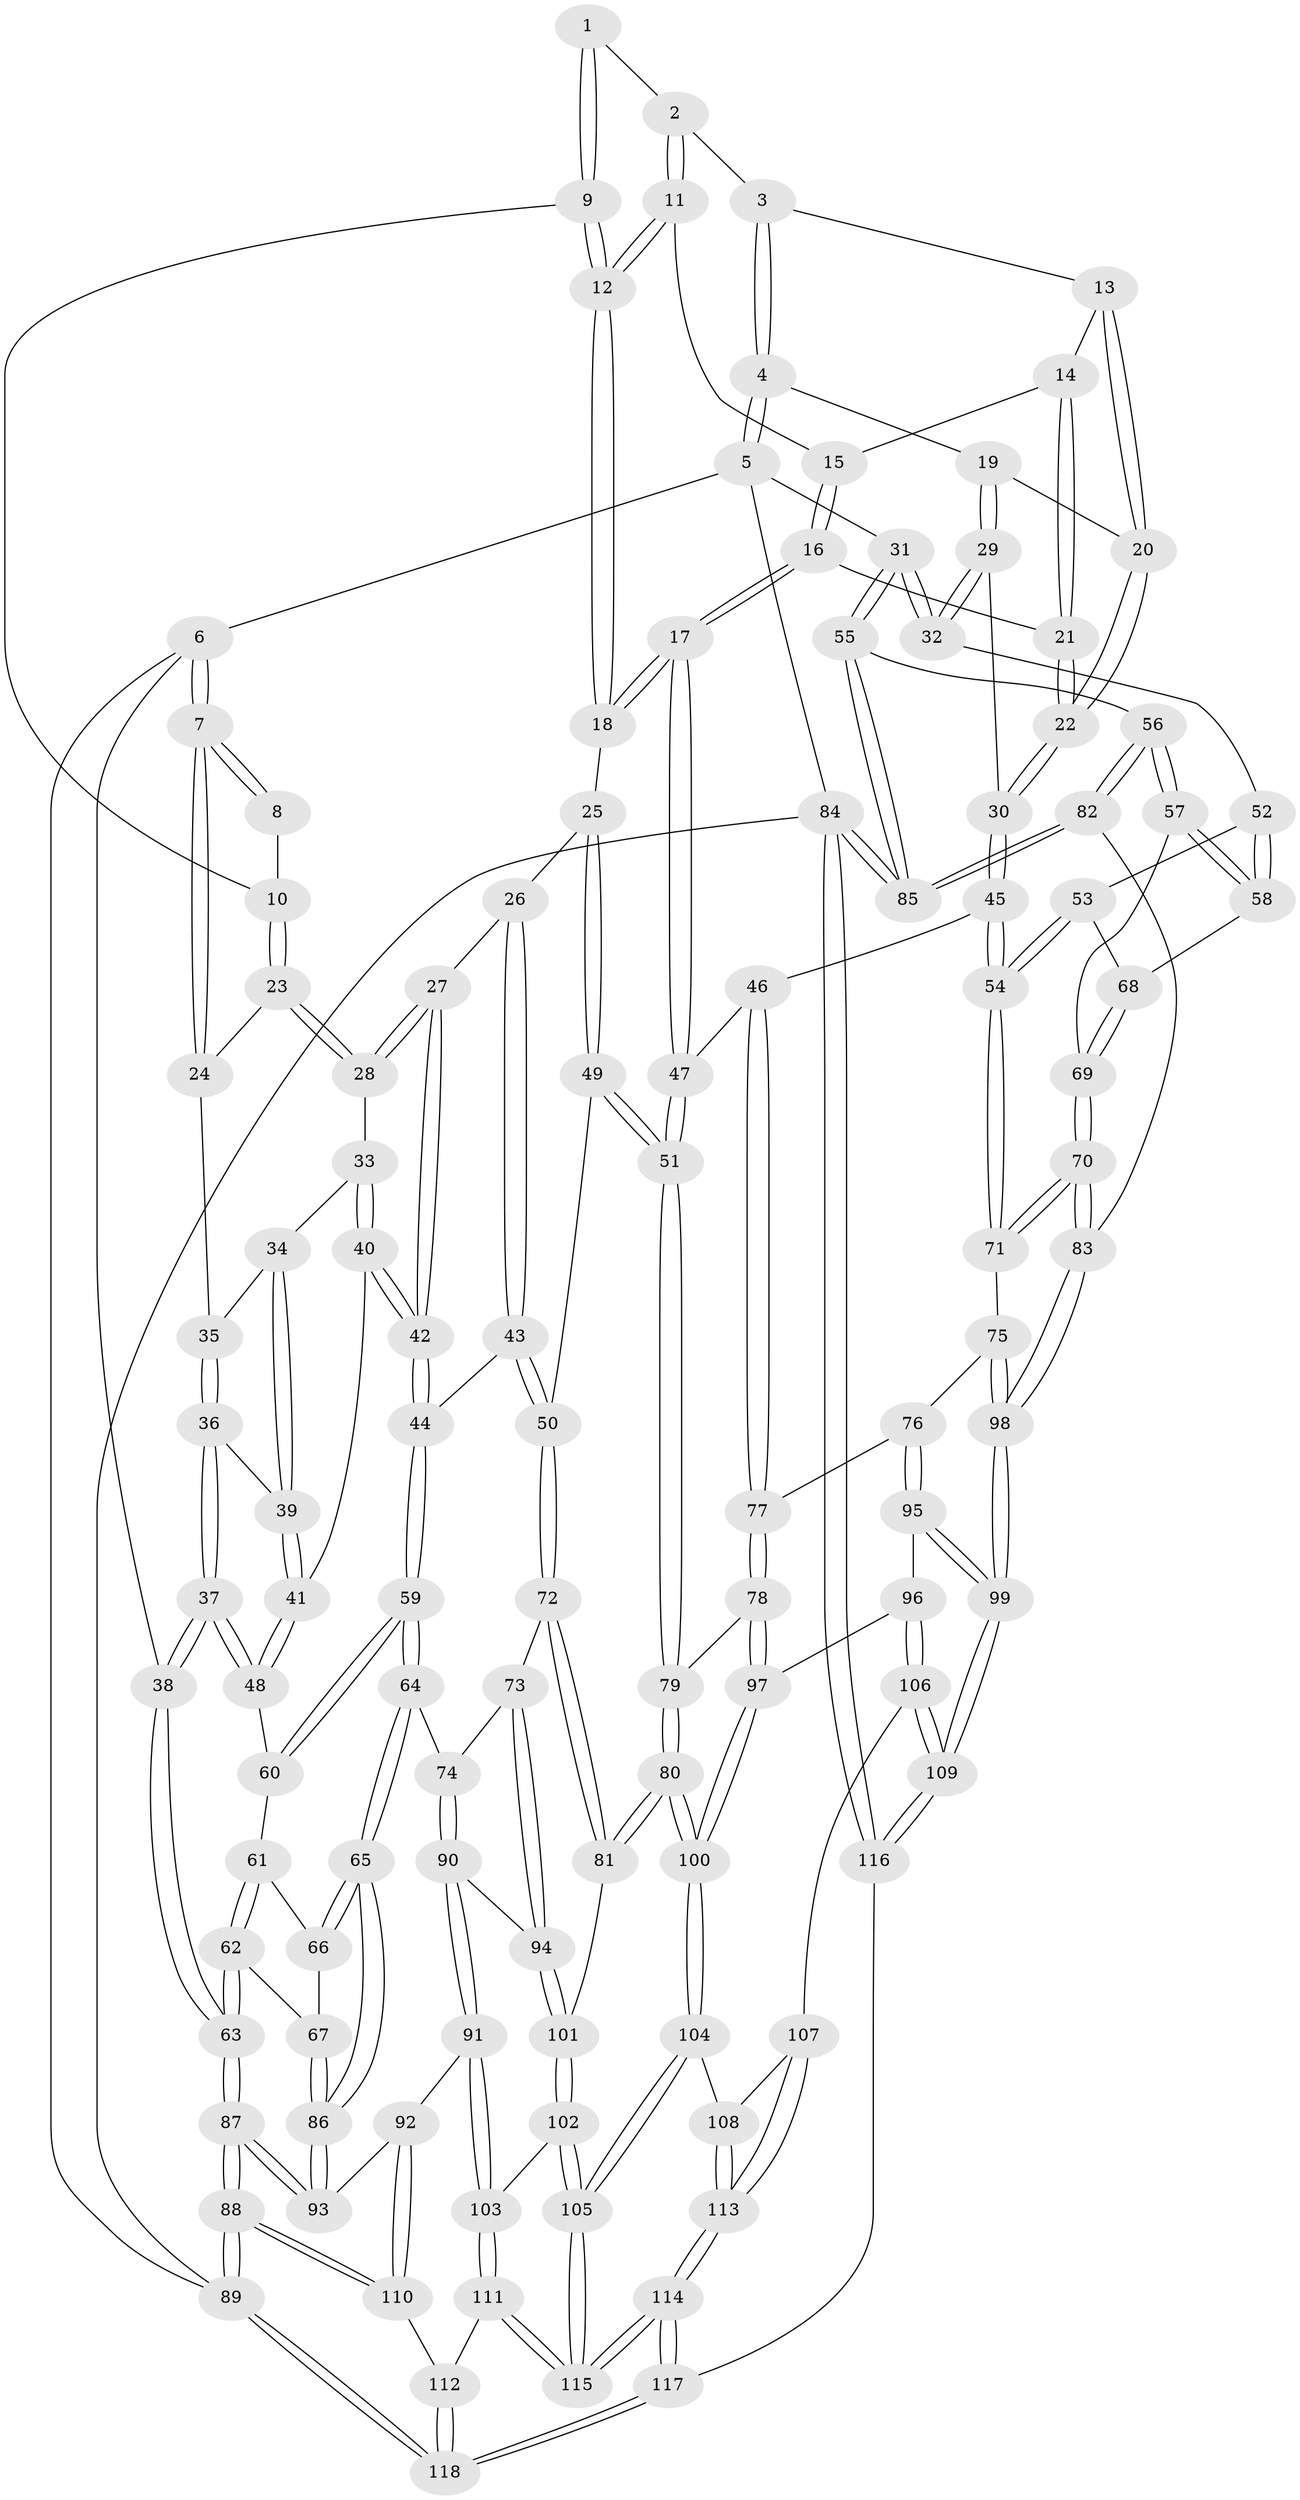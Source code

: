 // coarse degree distribution, {3: 0.4166666666666667, 4: 0.4583333333333333, 5: 0.125}
// Generated by graph-tools (version 1.1) at 2025/38/03/04/25 23:38:30]
// undirected, 118 vertices, 292 edges
graph export_dot {
  node [color=gray90,style=filled];
  1 [pos="+0.36648445380045264+0"];
  2 [pos="+0.532868083349633+0"];
  3 [pos="+0.7123273134613084+0"];
  4 [pos="+1+0"];
  5 [pos="+1+0"];
  6 [pos="+0+0"];
  7 [pos="+0+0"];
  8 [pos="+0.1919579095755248+0"];
  9 [pos="+0.35566852300700114+0.1144990326026084"];
  10 [pos="+0.3310419727929624+0.11478785548482143"];
  11 [pos="+0.4962735478468368+0.012190150446470701"];
  12 [pos="+0.39758577422797164+0.12717163492033365"];
  13 [pos="+0.6241101219296026+0.11104666302487032"];
  14 [pos="+0.5966387784490008+0.12052810243118216"];
  15 [pos="+0.5357764384296603+0.07732874674356215"];
  16 [pos="+0.48622789929711785+0.24180930103652123"];
  17 [pos="+0.47401299463152585+0.24881931721699818"];
  18 [pos="+0.452694467442336+0.24236442659714957"];
  19 [pos="+1+0"];
  20 [pos="+0.6916215717430036+0.14295077447874321"];
  21 [pos="+0.5668083640470774+0.21569404468634945"];
  22 [pos="+0.7021136221441808+0.25608723754924206"];
  23 [pos="+0.2868154182093576+0.13217262696273446"];
  24 [pos="+0+0"];
  25 [pos="+0.41411322213056745+0.26370631914591497"];
  26 [pos="+0.30476363983436433+0.2782839336000785"];
  27 [pos="+0.28613775925957596+0.2700252437267816"];
  28 [pos="+0.2486585220757669+0.22410187097644824"];
  29 [pos="+0.8102038134339136+0.24469442758364568"];
  30 [pos="+0.7138878086041501+0.2699426674190888"];
  31 [pos="+1+0.32767640500938067"];
  32 [pos="+0.9162529202559192+0.3430414090928352"];
  33 [pos="+0.1638652613750915+0.2272300974443725"];
  34 [pos="+0.1350838240367608+0.21058124540611875"];
  35 [pos="+0.1040178434140909+0.172829182907208"];
  36 [pos="+0.03123677336650967+0.3085960179957437"];
  37 [pos="+0+0.3145512847129117"];
  38 [pos="+0+0.3036384238943497"];
  39 [pos="+0.07041802584876489+0.3125942749609156"];
  40 [pos="+0.16217878148502998+0.3811842478689291"];
  41 [pos="+0.12483969006754382+0.37720790228159934"];
  42 [pos="+0.1812340946397386+0.3954702578312701"];
  43 [pos="+0.3173644050911404+0.4485092556943726"];
  44 [pos="+0.20602582675131012+0.43750644407843875"];
  45 [pos="+0.675375534073509+0.4126075684065299"];
  46 [pos="+0.6348330830875804+0.4229347361156645"];
  47 [pos="+0.5487903371367098+0.4239541856260668"];
  48 [pos="+0.042125326615516594+0.4199416912506794"];
  49 [pos="+0.36087269324141247+0.44779590204350883"];
  50 [pos="+0.3341053704538392+0.4575636186974586"];
  51 [pos="+0.5200994682306088+0.4500946108227532"];
  52 [pos="+0.8874565001390727+0.3773877590237492"];
  53 [pos="+0.7762292807412254+0.44740502870974586"];
  54 [pos="+0.7266770639983453+0.44893828018166876"];
  55 [pos="+1+0.467125493892568"];
  56 [pos="+0.9762065780984384+0.5312332931647759"];
  57 [pos="+0.9230601890387948+0.5164761837896908"];
  58 [pos="+0.9113387159848665+0.502377666052195"];
  59 [pos="+0.16156406662652698+0.5149948379667384"];
  60 [pos="+0.05406857144496953+0.4657225307825068"];
  61 [pos="+0.03800057953507705+0.49394493396708894"];
  62 [pos="+0+0.5620474358358781"];
  63 [pos="+0+0.5901833817201505"];
  64 [pos="+0.1551847326929442+0.5635924533396443"];
  65 [pos="+0.1270605991927855+0.5808849533017341"];
  66 [pos="+0.055751259818209734+0.517373272799863"];
  67 [pos="+0.027198948636447545+0.5789220278850213"];
  68 [pos="+0.78313323186607+0.4528743839335924"];
  69 [pos="+0.8555363203185703+0.5534095586278328"];
  70 [pos="+0.8206945977548021+0.64119102951839"];
  71 [pos="+0.7329307315734863+0.5118628497489145"];
  72 [pos="+0.3359077911245957+0.5932513890042412"];
  73 [pos="+0.2000437543743917+0.5864740251495845"];
  74 [pos="+0.18628014481708663+0.5844894571980308"];
  75 [pos="+0.6754999847105929+0.6141277682634767"];
  76 [pos="+0.6270379142353312+0.6092038257478727"];
  77 [pos="+0.6255323278787549+0.6086659607405728"];
  78 [pos="+0.5839453001149858+0.6173188932060206"];
  79 [pos="+0.5103010119647174+0.5286282617987563"];
  80 [pos="+0.40129098385049666+0.6553040486555114"];
  81 [pos="+0.36861041758049196+0.645724059950119"];
  82 [pos="+0.8857681287590847+0.7006029811974462"];
  83 [pos="+0.8314838373605246+0.717073623513436"];
  84 [pos="+1+1"];
  85 [pos="+1+0.7490627822098481"];
  86 [pos="+0.10583414963869994+0.5995565590414446"];
  87 [pos="+0+0.7132699602711102"];
  88 [pos="+0+1"];
  89 [pos="+0+1"];
  90 [pos="+0.20571509490559323+0.6992702869682637"];
  91 [pos="+0.17575007471813117+0.7562003493801681"];
  92 [pos="+0.07609563486552648+0.7316393488643769"];
  93 [pos="+0.07572569087963012+0.7313110274942494"];
  94 [pos="+0.2573669819848154+0.6763240320480796"];
  95 [pos="+0.6459292392411666+0.7551151321998472"];
  96 [pos="+0.6437985854591528+0.7549249497687677"];
  97 [pos="+0.5378863333859639+0.7049100916666863"];
  98 [pos="+0.7956771446642698+0.7577694545043104"];
  99 [pos="+0.7816005873113954+0.7906081871034073"];
  100 [pos="+0.4630375744704025+0.7237815745799212"];
  101 [pos="+0.3616982779240752+0.6516066642970912"];
  102 [pos="+0.27118542807642815+0.7963977536967286"];
  103 [pos="+0.1870964644864975+0.7690987604098293"];
  104 [pos="+0.4614754349374432+0.7394730992304573"];
  105 [pos="+0.33342118971876555+0.8934757571780971"];
  106 [pos="+0.5490655739821482+0.8463340545557297"];
  107 [pos="+0.5449346598342646+0.8450532748664539"];
  108 [pos="+0.4952148333818574+0.7993672692419015"];
  109 [pos="+0.815082111288362+1"];
  110 [pos="+0.06642070522441074+0.8712479079843192"];
  111 [pos="+0.1514109512968871+0.90773960581705"];
  112 [pos="+0.13372443082738203+0.9109900584887646"];
  113 [pos="+0.4270162727689214+0.9799729427430751"];
  114 [pos="+0.3689323794340715+1"];
  115 [pos="+0.335654982571013+0.9987602461785459"];
  116 [pos="+0.8366449292005073+1"];
  117 [pos="+0.3883009696359469+1"];
  118 [pos="+0+1"];
  1 -- 2;
  1 -- 9;
  1 -- 9;
  2 -- 3;
  2 -- 11;
  2 -- 11;
  3 -- 4;
  3 -- 4;
  3 -- 13;
  4 -- 5;
  4 -- 5;
  4 -- 19;
  5 -- 6;
  5 -- 31;
  5 -- 84;
  6 -- 7;
  6 -- 7;
  6 -- 38;
  6 -- 89;
  7 -- 8;
  7 -- 8;
  7 -- 24;
  7 -- 24;
  8 -- 10;
  9 -- 10;
  9 -- 12;
  9 -- 12;
  10 -- 23;
  10 -- 23;
  11 -- 12;
  11 -- 12;
  11 -- 15;
  12 -- 18;
  12 -- 18;
  13 -- 14;
  13 -- 20;
  13 -- 20;
  14 -- 15;
  14 -- 21;
  14 -- 21;
  15 -- 16;
  15 -- 16;
  16 -- 17;
  16 -- 17;
  16 -- 21;
  17 -- 18;
  17 -- 18;
  17 -- 47;
  17 -- 47;
  18 -- 25;
  19 -- 20;
  19 -- 29;
  19 -- 29;
  20 -- 22;
  20 -- 22;
  21 -- 22;
  21 -- 22;
  22 -- 30;
  22 -- 30;
  23 -- 24;
  23 -- 28;
  23 -- 28;
  24 -- 35;
  25 -- 26;
  25 -- 49;
  25 -- 49;
  26 -- 27;
  26 -- 43;
  26 -- 43;
  27 -- 28;
  27 -- 28;
  27 -- 42;
  27 -- 42;
  28 -- 33;
  29 -- 30;
  29 -- 32;
  29 -- 32;
  30 -- 45;
  30 -- 45;
  31 -- 32;
  31 -- 32;
  31 -- 55;
  31 -- 55;
  32 -- 52;
  33 -- 34;
  33 -- 40;
  33 -- 40;
  34 -- 35;
  34 -- 39;
  34 -- 39;
  35 -- 36;
  35 -- 36;
  36 -- 37;
  36 -- 37;
  36 -- 39;
  37 -- 38;
  37 -- 38;
  37 -- 48;
  37 -- 48;
  38 -- 63;
  38 -- 63;
  39 -- 41;
  39 -- 41;
  40 -- 41;
  40 -- 42;
  40 -- 42;
  41 -- 48;
  41 -- 48;
  42 -- 44;
  42 -- 44;
  43 -- 44;
  43 -- 50;
  43 -- 50;
  44 -- 59;
  44 -- 59;
  45 -- 46;
  45 -- 54;
  45 -- 54;
  46 -- 47;
  46 -- 77;
  46 -- 77;
  47 -- 51;
  47 -- 51;
  48 -- 60;
  49 -- 50;
  49 -- 51;
  49 -- 51;
  50 -- 72;
  50 -- 72;
  51 -- 79;
  51 -- 79;
  52 -- 53;
  52 -- 58;
  52 -- 58;
  53 -- 54;
  53 -- 54;
  53 -- 68;
  54 -- 71;
  54 -- 71;
  55 -- 56;
  55 -- 85;
  55 -- 85;
  56 -- 57;
  56 -- 57;
  56 -- 82;
  56 -- 82;
  57 -- 58;
  57 -- 58;
  57 -- 69;
  58 -- 68;
  59 -- 60;
  59 -- 60;
  59 -- 64;
  59 -- 64;
  60 -- 61;
  61 -- 62;
  61 -- 62;
  61 -- 66;
  62 -- 63;
  62 -- 63;
  62 -- 67;
  63 -- 87;
  63 -- 87;
  64 -- 65;
  64 -- 65;
  64 -- 74;
  65 -- 66;
  65 -- 66;
  65 -- 86;
  65 -- 86;
  66 -- 67;
  67 -- 86;
  67 -- 86;
  68 -- 69;
  68 -- 69;
  69 -- 70;
  69 -- 70;
  70 -- 71;
  70 -- 71;
  70 -- 83;
  70 -- 83;
  71 -- 75;
  72 -- 73;
  72 -- 81;
  72 -- 81;
  73 -- 74;
  73 -- 94;
  73 -- 94;
  74 -- 90;
  74 -- 90;
  75 -- 76;
  75 -- 98;
  75 -- 98;
  76 -- 77;
  76 -- 95;
  76 -- 95;
  77 -- 78;
  77 -- 78;
  78 -- 79;
  78 -- 97;
  78 -- 97;
  79 -- 80;
  79 -- 80;
  80 -- 81;
  80 -- 81;
  80 -- 100;
  80 -- 100;
  81 -- 101;
  82 -- 83;
  82 -- 85;
  82 -- 85;
  83 -- 98;
  83 -- 98;
  84 -- 85;
  84 -- 85;
  84 -- 116;
  84 -- 116;
  84 -- 89;
  86 -- 93;
  86 -- 93;
  87 -- 88;
  87 -- 88;
  87 -- 93;
  87 -- 93;
  88 -- 89;
  88 -- 89;
  88 -- 110;
  88 -- 110;
  89 -- 118;
  89 -- 118;
  90 -- 91;
  90 -- 91;
  90 -- 94;
  91 -- 92;
  91 -- 103;
  91 -- 103;
  92 -- 93;
  92 -- 110;
  92 -- 110;
  94 -- 101;
  94 -- 101;
  95 -- 96;
  95 -- 99;
  95 -- 99;
  96 -- 97;
  96 -- 106;
  96 -- 106;
  97 -- 100;
  97 -- 100;
  98 -- 99;
  98 -- 99;
  99 -- 109;
  99 -- 109;
  100 -- 104;
  100 -- 104;
  101 -- 102;
  101 -- 102;
  102 -- 103;
  102 -- 105;
  102 -- 105;
  103 -- 111;
  103 -- 111;
  104 -- 105;
  104 -- 105;
  104 -- 108;
  105 -- 115;
  105 -- 115;
  106 -- 107;
  106 -- 109;
  106 -- 109;
  107 -- 108;
  107 -- 113;
  107 -- 113;
  108 -- 113;
  108 -- 113;
  109 -- 116;
  109 -- 116;
  110 -- 112;
  111 -- 112;
  111 -- 115;
  111 -- 115;
  112 -- 118;
  112 -- 118;
  113 -- 114;
  113 -- 114;
  114 -- 115;
  114 -- 115;
  114 -- 117;
  114 -- 117;
  116 -- 117;
  117 -- 118;
  117 -- 118;
}
